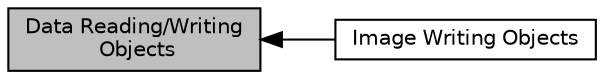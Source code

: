 digraph "Data Reading/Writing Objects"
{
  edge [fontname="Helvetica",fontsize="10",labelfontname="Helvetica",labelfontsize="10"];
  node [fontname="Helvetica",fontsize="10",shape=box];
  rankdir=LR;
  Node1 [label="Data Reading/Writing\l Objects",height=0.2,width=0.4,color="black", fillcolor="grey75", style="filled", fontcolor="black",tooltip=" "];
  Node2 [label="Image Writing Objects",height=0.2,width=0.4,color="black", fillcolor="white", style="filled",URL="$group__WriterObjects.html",tooltip=" "];
  Node1->Node2 [shape=plaintext, dir="back", style="solid"];
}
